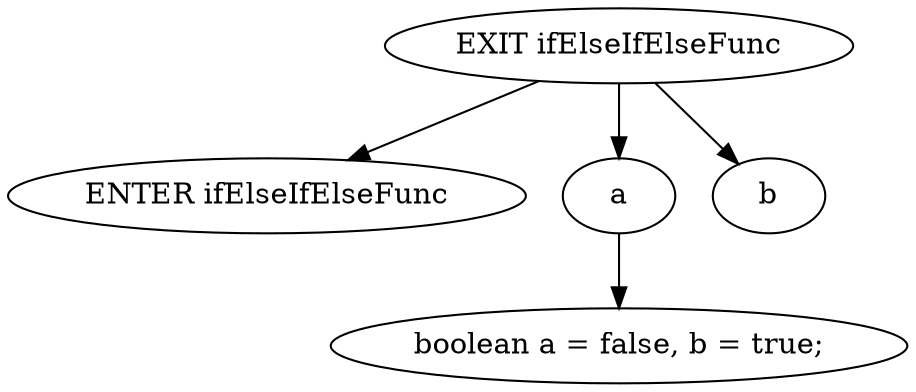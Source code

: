 digraph G {
  0 [ label="ENTER ifElseIfElseFunc" ];
  1 [ label="EXIT ifElseIfElseFunc" ];
  2 [ label="boolean a = false, b = true;" ];
  3 [ label="a" ];
  4 [ label="b" ];
  1 -> 4;
  1 -> 3;
  3 -> 2;
  1 -> 0;
}
